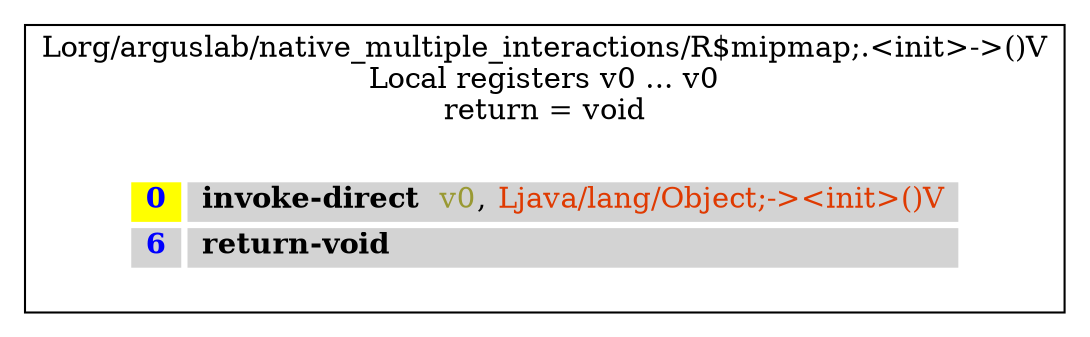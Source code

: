digraph G {
	graph [bb="0,0,515,154",
		rankdir=TB
	];
	node [label="\N",
		shape=plaintext
	];
	subgraph cluster_e54c9f1d4448ecbafe41132ec43b571b {
		graph [bb="8,8,507,146",
			label="Lorg/arguslab/native_multiple_interactions/R$mipmap;.<init>->()V\nLocal registers v0 ... v0\nreturn = void",
			lheight=0.62,
			lp="257.5,119.5",
			lwidth=6.71
		];
		struct_11feae641e835a4ce48892da0b7d3ac2	[height=0.95833,
			label=<
<TABLE BORDER="0" CELLBORDER="0" CELLSPACING="3">
<TR><TD PORT="header"></TD></TR>
<TR><TD ALIGN="LEFT" BGCOLOR="yellow"> <FONT FACE="Times-Bold" color="blue">0</FONT> </TD><TD ALIGN="LEFT" BGCOLOR="lightgray"> <FONT FACE="Times-Bold" color="black">invoke-direct </FONT> <FONT color="#999933">v0</FONT>, <FONT color="#DF3A01">Ljava/lang/Object;-&gt;&lt;init&gt;()V</FONT> </TD></TR>
<TR><TD ALIGN="LEFT" BGCOLOR="lightgray"> <FONT FACE="Times-Bold" color="blue">6</FONT> </TD><TD ALIGN="LEFT" BGCOLOR="lightgray"> <FONT FACE="Times-Bold" color="black">return-void </FONT>  </TD></TR>
<TR><TD PORT="tail"></TD></TR>
</TABLE>>,
			pos="257,50.5",
			width=5.8194];
	}
}
